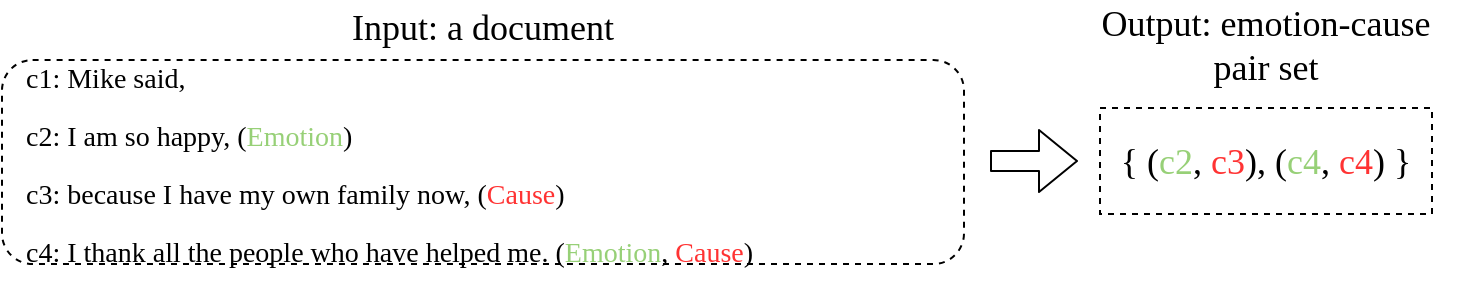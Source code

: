<mxfile version="15.1.2" type="github">
  <diagram id="4_BCtRtNaMnRbEcq8JJH" name="Page-1">
    <mxGraphModel dx="748" dy="366" grid="0" gridSize="10" guides="1" tooltips="1" connect="1" arrows="1" fold="1" page="1" pageScale="1" pageWidth="740" pageHeight="150" background="none" math="0" shadow="0">
      <root>
        <mxCell id="0" />
        <mxCell id="1" parent="0" />
        <mxCell id="9JfLr56fLFELNTdt5D4B-2" value="" style="rounded=1;whiteSpace=wrap;html=1;dashed=1;strokeWidth=1;perimeterSpacing=1;" parent="1" vertex="1">
          <mxGeometry x="3" y="30" width="481" height="102" as="geometry" />
        </mxCell>
        <mxCell id="9JfLr56fLFELNTdt5D4B-1" value="&lt;p&gt;&lt;font style=&quot;line-height: 200% ; font-size: 14px&quot;&gt;&lt;font style=&quot;font-size: 14px&quot; face=&quot;Times New Roman&quot;&gt;&lt;font style=&quot;font-size: 14px&quot;&gt;c1: Mike said,&lt;br&gt;&lt;/font&gt;&lt;font style=&quot;font-size: 14px&quot;&gt;c2: I am so happy, (&lt;font color=&quot;#97d077&quot; style=&quot;font-size: 14px&quot;&gt;Emotion&lt;/font&gt;)&lt;br&gt;&lt;/font&gt;&lt;font style=&quot;font-size: 14px&quot;&gt;c3: because I have my own family now, (&lt;font color=&quot;#ff3333&quot; style=&quot;font-size: 14px&quot;&gt;Cause&lt;/font&gt;)&lt;br&gt;&lt;/font&gt;&lt;font style=&quot;font-size: 14px&quot;&gt;c4: I thank all the people who have helped me. (&lt;font color=&quot;#97d077&quot; style=&quot;font-size: 14px&quot;&gt;Emotion&lt;/font&gt;,&lt;font color=&quot;#ea6b66&quot; style=&quot;font-size: 14px&quot;&gt; &lt;/font&gt;&lt;font color=&quot;#ff3333&quot; style=&quot;font-size: 14px&quot;&gt;Cause&lt;/font&gt;)&lt;/font&gt;&lt;/font&gt;&lt;br&gt;&lt;/font&gt;&lt;/p&gt;" style="text;html=1;strokeColor=none;fillColor=none;align=left;verticalAlign=middle;whiteSpace=wrap;rounded=0;strokeWidth=9;perimeterSpacing=1;" parent="1" vertex="1">
          <mxGeometry x="13" y="37" width="473" height="90" as="geometry" />
        </mxCell>
        <mxCell id="9JfLr56fLFELNTdt5D4B-5" value="&lt;font style=&quot;font-size: 18px&quot; face=&quot;Times New Roman&quot;&gt;Input: a document&lt;/font&gt;" style="text;html=1;strokeColor=none;fillColor=none;align=center;verticalAlign=middle;whiteSpace=wrap;rounded=0;dashed=1;" parent="1" vertex="1">
          <mxGeometry x="122" width="243" height="28" as="geometry" />
        </mxCell>
        <mxCell id="9JfLr56fLFELNTdt5D4B-7" value="&lt;font style=&quot;font-size: 18px&quot; face=&quot;Times New Roman&quot;&gt;Output:&amp;nbsp;emotion-cause pair set&lt;/font&gt;" style="text;html=1;strokeColor=none;fillColor=none;align=center;verticalAlign=middle;whiteSpace=wrap;rounded=0;dashed=1;" parent="1" vertex="1">
          <mxGeometry x="538" y="9" width="194" height="28" as="geometry" />
        </mxCell>
        <mxCell id="9JfLr56fLFELNTdt5D4B-13" value="&lt;font style=&quot;font-size: 18px&quot; face=&quot;Times New Roman&quot;&gt;{ (&lt;font color=&quot;#97d077&quot;&gt;c2&lt;/font&gt;, &lt;font color=&quot;#ff3333&quot;&gt;c3&lt;/font&gt;), (&lt;font color=&quot;#97d077&quot;&gt;c4&lt;/font&gt;, &lt;font color=&quot;#ff3333&quot;&gt;c4&lt;/font&gt;) }&lt;/font&gt;" style="rounded=0;whiteSpace=wrap;html=1;dashed=1;strokeWidth=1;" parent="1" vertex="1">
          <mxGeometry x="552" y="54" width="166" height="53" as="geometry" />
        </mxCell>
        <mxCell id="9JfLr56fLFELNTdt5D4B-15" value="" style="endArrow=classic;html=1;shape=flexArrow;" parent="1" edge="1">
          <mxGeometry width="50" height="50" relative="1" as="geometry">
            <mxPoint x="497" y="80.5" as="sourcePoint" />
            <mxPoint x="541" y="80.5" as="targetPoint" />
          </mxGeometry>
        </mxCell>
      </root>
    </mxGraphModel>
  </diagram>
</mxfile>
